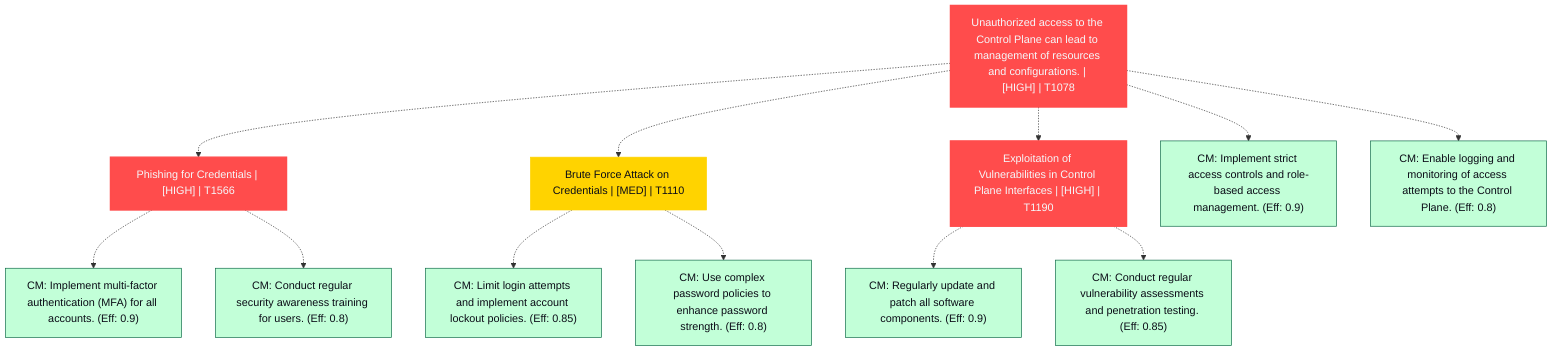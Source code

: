 graph TB
  node_01K5S62X3D2SC0FE8APKEAHWX9["Unauthorized access to the Control Plane can lead to management of resources and configurations. | [HIGH] | T1078"]:::highRisk
  node_01K5S62X3D2SC0FE8APKEAHWX9-1["Phishing for Credentials | [HIGH] | T1566"]:::highRisk
  node_01K5S62X3D2SC0FE8APKEAHWX9-1_cm_0["CM: Implement multi-factor authentication (MFA) for all accounts. (Eff: 0.9)"]:::countermeasure
  node_01K5S62X3D2SC0FE8APKEAHWX9-1_cm_1["CM: Conduct regular security awareness training for users. (Eff: 0.8)"]:::countermeasure
  node_01K5S62X3D2SC0FE8APKEAHWX9-2["Brute Force Attack on Credentials | [MED] | T1110"]:::mediumRisk
  node_01K5S62X3D2SC0FE8APKEAHWX9-2_cm_0["CM: Limit login attempts and implement account lockout policies. (Eff: 0.85)"]:::countermeasure
  node_01K5S62X3D2SC0FE8APKEAHWX9-2_cm_1["CM: Use complex password policies to enhance password strength. (Eff: 0.8)"]:::countermeasure
  node_01K5S62X3D2SC0FE8APKEAHWX9-3["Exploitation of Vulnerabilities in Control Plane Interfaces | [HIGH] | T1190"]:::highRisk
  node_01K5S62X3D2SC0FE8APKEAHWX9-3_cm_0["CM: Regularly update and patch all software components. (Eff: 0.9)"]:::countermeasure
  node_01K5S62X3D2SC0FE8APKEAHWX9-3_cm_1["CM: Conduct regular vulnerability assessments and penetration testing. (Eff: 0.85)"]:::countermeasure
  node_01K5S62X3D2SC0FE8APKEAHWX9_cm_0["CM: Implement strict access controls and role-based access management. (Eff: 0.9)"]:::countermeasure
  node_01K5S62X3D2SC0FE8APKEAHWX9_cm_1["CM: Enable logging and monitoring of access attempts to the Control Plane. (Eff: 0.8)"]:::countermeasure

  node_01K5S62X3D2SC0FE8APKEAHWX9 -.-> node_01K5S62X3D2SC0FE8APKEAHWX9-1
  node_01K5S62X3D2SC0FE8APKEAHWX9-1 -.-> node_01K5S62X3D2SC0FE8APKEAHWX9-1_cm_0
  node_01K5S62X3D2SC0FE8APKEAHWX9-1 -.-> node_01K5S62X3D2SC0FE8APKEAHWX9-1_cm_1
  node_01K5S62X3D2SC0FE8APKEAHWX9 -.-> node_01K5S62X3D2SC0FE8APKEAHWX9-2
  node_01K5S62X3D2SC0FE8APKEAHWX9-2 -.-> node_01K5S62X3D2SC0FE8APKEAHWX9-2_cm_0
  node_01K5S62X3D2SC0FE8APKEAHWX9-2 -.-> node_01K5S62X3D2SC0FE8APKEAHWX9-2_cm_1
  node_01K5S62X3D2SC0FE8APKEAHWX9 -.-> node_01K5S62X3D2SC0FE8APKEAHWX9-3
  node_01K5S62X3D2SC0FE8APKEAHWX9-3 -.-> node_01K5S62X3D2SC0FE8APKEAHWX9-3_cm_0
  node_01K5S62X3D2SC0FE8APKEAHWX9-3 -.-> node_01K5S62X3D2SC0FE8APKEAHWX9-3_cm_1
  node_01K5S62X3D2SC0FE8APKEAHWX9 -.-> node_01K5S62X3D2SC0FE8APKEAHWX9_cm_0
  node_01K5S62X3D2SC0FE8APKEAHWX9 -.-> node_01K5S62X3D2SC0FE8APKEAHWX9_cm_1

  classDef andNode fill:#FF4C4C,stroke:#FF4C4C,stroke-width:2px,color:#F5F7FA
  classDef orNode fill:#36FF8F,stroke:#36FF8F,stroke-width:2px,color:#0B0D17
  classDef leafNode fill:#29ABE2,stroke:#29ABE2,stroke-width:2px,color:#F5F7FA
  classDef highRisk fill:#FF4C4C,color:#F5F7FA,stroke:#FF4C4C,stroke-width:2px
  classDef mediumRisk fill:#FFD300,stroke:#FFD300,stroke-width:1px,color:#0B0D17
  classDef lowRisk fill:#FFF2B3,stroke:#FFF2B3,stroke-width:1px,color:#0B0D17
  classDef countermeasure fill:#C2FFD8,stroke:#106B49,stroke-width:1px,color:#0B0D17
  classDef reference fill:#A259FF,stroke:#c3a4ff,stroke-width:1px,stroke-dasharray:3 3,color:#F5F7FA
  classDef mitreNode stroke-dasharray:5 5
  classDef note fill:#ffffcc,stroke:#ffcc00,stroke-width:2px,stroke-dasharray:5 5